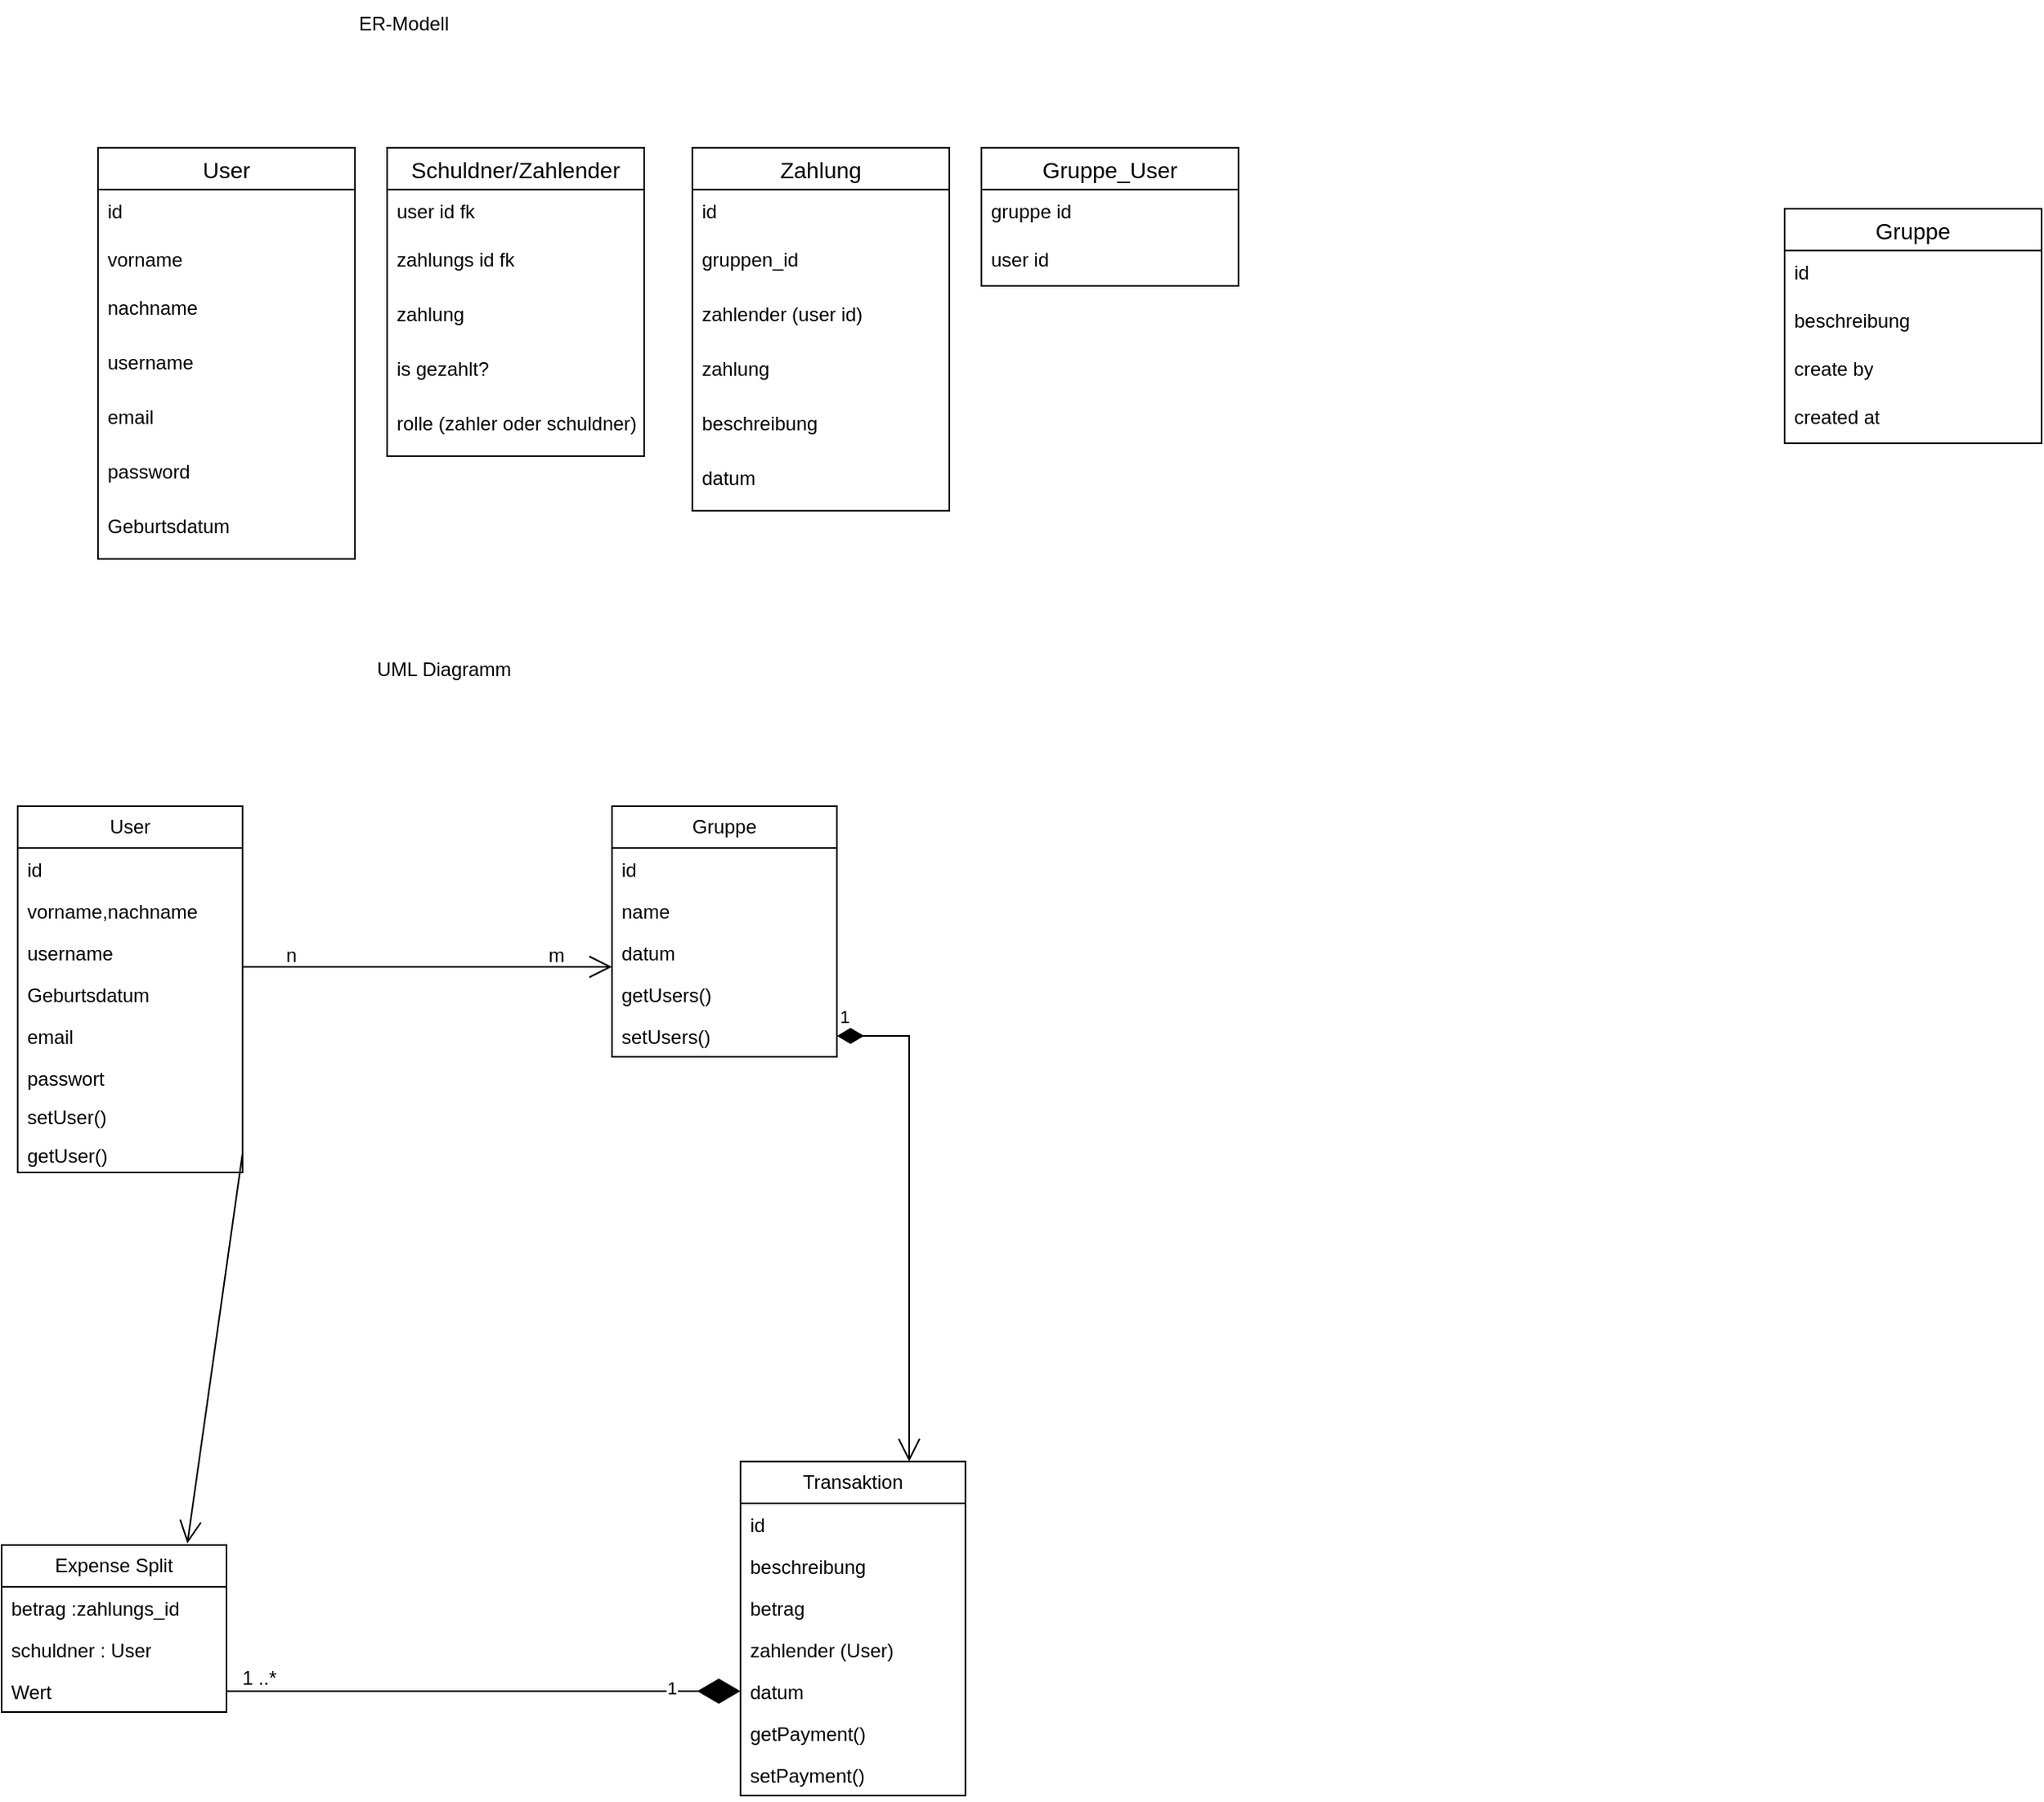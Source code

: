 <mxfile version="28.0.7">
  <diagram name="Seite-1" id="kTdZ0YlbgElcx1GPkOXy">
    <mxGraphModel dx="1489" dy="810" grid="1" gridSize="10" guides="1" tooltips="1" connect="1" arrows="1" fold="1" page="1" pageScale="1" pageWidth="3300" pageHeight="4681" math="0" shadow="0">
      <root>
        <mxCell id="0" />
        <mxCell id="1" parent="0" />
        <mxCell id="Ke4UwmJcrQvl3hzGQLo_-56" value="User" style="swimlane;fontStyle=0;childLayout=stackLayout;horizontal=1;startSize=26;horizontalStack=0;resizeParent=1;resizeParentMax=0;resizeLast=0;collapsible=1;marginBottom=0;align=center;fontSize=14;" parent="1" vertex="1">
          <mxGeometry x="90" y="410" width="160" height="256" as="geometry" />
        </mxCell>
        <mxCell id="Ke4UwmJcrQvl3hzGQLo_-57" value="id&lt;span style=&quot;white-space: pre;&quot;&gt;&#x9;&lt;/span&gt;&lt;div&gt;&lt;br&gt;&lt;/div&gt;" style="text;strokeColor=none;fillColor=none;spacingLeft=4;spacingRight=4;overflow=hidden;rotatable=0;points=[[0,0.5],[1,0.5]];portConstraint=eastwest;fontSize=12;whiteSpace=wrap;html=1;" parent="Ke4UwmJcrQvl3hzGQLo_-56" vertex="1">
          <mxGeometry y="26" width="160" height="30" as="geometry" />
        </mxCell>
        <mxCell id="Ke4UwmJcrQvl3hzGQLo_-58" value="vorname" style="text;strokeColor=none;fillColor=none;spacingLeft=4;spacingRight=4;overflow=hidden;rotatable=0;points=[[0,0.5],[1,0.5]];portConstraint=eastwest;fontSize=12;whiteSpace=wrap;html=1;" parent="Ke4UwmJcrQvl3hzGQLo_-56" vertex="1">
          <mxGeometry y="56" width="160" height="30" as="geometry" />
        </mxCell>
        <mxCell id="Ke4UwmJcrQvl3hzGQLo_-59" value="nachname" style="text;strokeColor=none;fillColor=none;spacingLeft=4;spacingRight=4;overflow=hidden;rotatable=0;points=[[0,0.5],[1,0.5]];portConstraint=eastwest;fontSize=12;whiteSpace=wrap;html=1;" parent="Ke4UwmJcrQvl3hzGQLo_-56" vertex="1">
          <mxGeometry y="86" width="160" height="34" as="geometry" />
        </mxCell>
        <mxCell id="Ke4UwmJcrQvl3hzGQLo_-68" value="username" style="text;strokeColor=none;fillColor=none;spacingLeft=4;spacingRight=4;overflow=hidden;rotatable=0;points=[[0,0.5],[1,0.5]];portConstraint=eastwest;fontSize=12;whiteSpace=wrap;html=1;" parent="Ke4UwmJcrQvl3hzGQLo_-56" vertex="1">
          <mxGeometry y="120" width="160" height="34" as="geometry" />
        </mxCell>
        <mxCell id="Ke4UwmJcrQvl3hzGQLo_-69" value="email" style="text;strokeColor=none;fillColor=none;spacingLeft=4;spacingRight=4;overflow=hidden;rotatable=0;points=[[0,0.5],[1,0.5]];portConstraint=eastwest;fontSize=12;whiteSpace=wrap;html=1;" parent="Ke4UwmJcrQvl3hzGQLo_-56" vertex="1">
          <mxGeometry y="154" width="160" height="34" as="geometry" />
        </mxCell>
        <mxCell id="Ke4UwmJcrQvl3hzGQLo_-73" value="password" style="text;strokeColor=none;fillColor=none;spacingLeft=4;spacingRight=4;overflow=hidden;rotatable=0;points=[[0,0.5],[1,0.5]];portConstraint=eastwest;fontSize=12;whiteSpace=wrap;html=1;" parent="Ke4UwmJcrQvl3hzGQLo_-56" vertex="1">
          <mxGeometry y="188" width="160" height="34" as="geometry" />
        </mxCell>
        <mxCell id="Mmg6J1vxTrajCqL-PbKi-14" value="Geburtsdatum" style="text;strokeColor=none;fillColor=none;spacingLeft=4;spacingRight=4;overflow=hidden;rotatable=0;points=[[0,0.5],[1,0.5]];portConstraint=eastwest;fontSize=12;whiteSpace=wrap;html=1;" vertex="1" parent="Ke4UwmJcrQvl3hzGQLo_-56">
          <mxGeometry y="222" width="160" height="34" as="geometry" />
        </mxCell>
        <mxCell id="Ke4UwmJcrQvl3hzGQLo_-64" value="Gruppe" style="swimlane;fontStyle=0;childLayout=stackLayout;horizontal=1;startSize=26;horizontalStack=0;resizeParent=1;resizeParentMax=0;resizeLast=0;collapsible=1;marginBottom=0;align=center;fontSize=14;" parent="1" vertex="1">
          <mxGeometry x="1140" y="448" width="160" height="146" as="geometry" />
        </mxCell>
        <mxCell id="Ke4UwmJcrQvl3hzGQLo_-65" value="id&lt;span style=&quot;white-space: pre;&quot;&gt;&#x9;&lt;/span&gt;" style="text;strokeColor=none;fillColor=none;spacingLeft=4;spacingRight=4;overflow=hidden;rotatable=0;points=[[0,0.5],[1,0.5]];portConstraint=eastwest;fontSize=12;whiteSpace=wrap;html=1;" parent="Ke4UwmJcrQvl3hzGQLo_-64" vertex="1">
          <mxGeometry y="26" width="160" height="30" as="geometry" />
        </mxCell>
        <mxCell id="Ke4UwmJcrQvl3hzGQLo_-66" value="beschreibung" style="text;strokeColor=none;fillColor=none;spacingLeft=4;spacingRight=4;overflow=hidden;rotatable=0;points=[[0,0.5],[1,0.5]];portConstraint=eastwest;fontSize=12;whiteSpace=wrap;html=1;" parent="Ke4UwmJcrQvl3hzGQLo_-64" vertex="1">
          <mxGeometry y="56" width="160" height="30" as="geometry" />
        </mxCell>
        <mxCell id="Ke4UwmJcrQvl3hzGQLo_-122" value="create by" style="text;strokeColor=none;fillColor=none;spacingLeft=4;spacingRight=4;overflow=hidden;rotatable=0;points=[[0,0.5],[1,0.5]];portConstraint=eastwest;fontSize=12;whiteSpace=wrap;html=1;" parent="Ke4UwmJcrQvl3hzGQLo_-64" vertex="1">
          <mxGeometry y="86" width="160" height="30" as="geometry" />
        </mxCell>
        <mxCell id="Ke4UwmJcrQvl3hzGQLo_-123" value="created at" style="text;strokeColor=none;fillColor=none;spacingLeft=4;spacingRight=4;overflow=hidden;rotatable=0;points=[[0,0.5],[1,0.5]];portConstraint=eastwest;fontSize=12;whiteSpace=wrap;html=1;" parent="Ke4UwmJcrQvl3hzGQLo_-64" vertex="1">
          <mxGeometry y="116" width="160" height="30" as="geometry" />
        </mxCell>
        <mxCell id="Ke4UwmJcrQvl3hzGQLo_-79" value="Zahlung" style="swimlane;fontStyle=0;childLayout=stackLayout;horizontal=1;startSize=26;horizontalStack=0;resizeParent=1;resizeParentMax=0;resizeLast=0;collapsible=1;marginBottom=0;align=center;fontSize=14;" parent="1" vertex="1">
          <mxGeometry x="460" y="410" width="160" height="226" as="geometry" />
        </mxCell>
        <mxCell id="Ke4UwmJcrQvl3hzGQLo_-80" value="id&lt;span style=&quot;white-space: pre;&quot;&gt;&#x9;&lt;/span&gt;&lt;div&gt;&lt;br&gt;&lt;/div&gt;" style="text;strokeColor=none;fillColor=none;spacingLeft=4;spacingRight=4;overflow=hidden;rotatable=0;points=[[0,0.5],[1,0.5]];portConstraint=eastwest;fontSize=12;whiteSpace=wrap;html=1;" parent="Ke4UwmJcrQvl3hzGQLo_-79" vertex="1">
          <mxGeometry y="26" width="160" height="30" as="geometry" />
        </mxCell>
        <mxCell id="Ke4UwmJcrQvl3hzGQLo_-82" value="gruppen_id" style="text;strokeColor=none;fillColor=none;spacingLeft=4;spacingRight=4;overflow=hidden;rotatable=0;points=[[0,0.5],[1,0.5]];portConstraint=eastwest;fontSize=12;whiteSpace=wrap;html=1;" parent="Ke4UwmJcrQvl3hzGQLo_-79" vertex="1">
          <mxGeometry y="56" width="160" height="34" as="geometry" />
        </mxCell>
        <mxCell id="Ke4UwmJcrQvl3hzGQLo_-83" value="zahlender (user id)" style="text;strokeColor=none;fillColor=none;spacingLeft=4;spacingRight=4;overflow=hidden;rotatable=0;points=[[0,0.5],[1,0.5]];portConstraint=eastwest;fontSize=12;whiteSpace=wrap;html=1;" parent="Ke4UwmJcrQvl3hzGQLo_-79" vertex="1">
          <mxGeometry y="90" width="160" height="34" as="geometry" />
        </mxCell>
        <mxCell id="Ke4UwmJcrQvl3hzGQLo_-84" value="zahlung" style="text;strokeColor=none;fillColor=none;spacingLeft=4;spacingRight=4;overflow=hidden;rotatable=0;points=[[0,0.5],[1,0.5]];portConstraint=eastwest;fontSize=12;whiteSpace=wrap;html=1;" parent="Ke4UwmJcrQvl3hzGQLo_-79" vertex="1">
          <mxGeometry y="124" width="160" height="34" as="geometry" />
        </mxCell>
        <mxCell id="Ke4UwmJcrQvl3hzGQLo_-86" value="beschreibung" style="text;strokeColor=none;fillColor=none;spacingLeft=4;spacingRight=4;overflow=hidden;rotatable=0;points=[[0,0.5],[1,0.5]];portConstraint=eastwest;fontSize=12;whiteSpace=wrap;html=1;" parent="Ke4UwmJcrQvl3hzGQLo_-79" vertex="1">
          <mxGeometry y="158" width="160" height="34" as="geometry" />
        </mxCell>
        <mxCell id="Ke4UwmJcrQvl3hzGQLo_-87" value="datum" style="text;strokeColor=none;fillColor=none;spacingLeft=4;spacingRight=4;overflow=hidden;rotatable=0;points=[[0,0.5],[1,0.5]];portConstraint=eastwest;fontSize=12;whiteSpace=wrap;html=1;" parent="Ke4UwmJcrQvl3hzGQLo_-79" vertex="1">
          <mxGeometry y="192" width="160" height="34" as="geometry" />
        </mxCell>
        <mxCell id="Ke4UwmJcrQvl3hzGQLo_-115" value="Schuldner/Zahlender" style="swimlane;fontStyle=0;childLayout=stackLayout;horizontal=1;startSize=26;horizontalStack=0;resizeParent=1;resizeParentMax=0;resizeLast=0;collapsible=1;marginBottom=0;align=center;fontSize=14;" parent="1" vertex="1">
          <mxGeometry x="270" y="410" width="160" height="192" as="geometry" />
        </mxCell>
        <mxCell id="Ke4UwmJcrQvl3hzGQLo_-117" value="user id fk" style="text;strokeColor=none;fillColor=none;spacingLeft=4;spacingRight=4;overflow=hidden;rotatable=0;points=[[0,0.5],[1,0.5]];portConstraint=eastwest;fontSize=12;whiteSpace=wrap;html=1;" parent="Ke4UwmJcrQvl3hzGQLo_-115" vertex="1">
          <mxGeometry y="26" width="160" height="30" as="geometry" />
        </mxCell>
        <mxCell id="Ke4UwmJcrQvl3hzGQLo_-118" value="zahlungs id fk" style="text;strokeColor=none;fillColor=none;spacingLeft=4;spacingRight=4;overflow=hidden;rotatable=0;points=[[0,0.5],[1,0.5]];portConstraint=eastwest;fontSize=12;whiteSpace=wrap;html=1;" parent="Ke4UwmJcrQvl3hzGQLo_-115" vertex="1">
          <mxGeometry y="56" width="160" height="34" as="geometry" />
        </mxCell>
        <mxCell id="Ke4UwmJcrQvl3hzGQLo_-119" value="zahlung" style="text;strokeColor=none;fillColor=none;spacingLeft=4;spacingRight=4;overflow=hidden;rotatable=0;points=[[0,0.5],[1,0.5]];portConstraint=eastwest;fontSize=12;whiteSpace=wrap;html=1;" parent="Ke4UwmJcrQvl3hzGQLo_-115" vertex="1">
          <mxGeometry y="90" width="160" height="34" as="geometry" />
        </mxCell>
        <mxCell id="Ke4UwmJcrQvl3hzGQLo_-135" value="is gezahlt?" style="text;strokeColor=none;fillColor=none;spacingLeft=4;spacingRight=4;overflow=hidden;rotatable=0;points=[[0,0.5],[1,0.5]];portConstraint=eastwest;fontSize=12;whiteSpace=wrap;html=1;" parent="Ke4UwmJcrQvl3hzGQLo_-115" vertex="1">
          <mxGeometry y="124" width="160" height="34" as="geometry" />
        </mxCell>
        <mxCell id="Ke4UwmJcrQvl3hzGQLo_-136" value="rolle (zahler oder schuldner)" style="text;strokeColor=none;fillColor=none;spacingLeft=4;spacingRight=4;overflow=hidden;rotatable=0;points=[[0,0.5],[1,0.5]];portConstraint=eastwest;fontSize=12;whiteSpace=wrap;html=1;" parent="Ke4UwmJcrQvl3hzGQLo_-115" vertex="1">
          <mxGeometry y="158" width="160" height="34" as="geometry" />
        </mxCell>
        <mxCell id="Ke4UwmJcrQvl3hzGQLo_-124" value="Gruppe_User" style="swimlane;fontStyle=0;childLayout=stackLayout;horizontal=1;startSize=26;horizontalStack=0;resizeParent=1;resizeParentMax=0;resizeLast=0;collapsible=1;marginBottom=0;align=center;fontSize=14;" parent="1" vertex="1">
          <mxGeometry x="640" y="410" width="160" height="86" as="geometry" />
        </mxCell>
        <mxCell id="Ke4UwmJcrQvl3hzGQLo_-125" value="gruppe id" style="text;strokeColor=none;fillColor=none;spacingLeft=4;spacingRight=4;overflow=hidden;rotatable=0;points=[[0,0.5],[1,0.5]];portConstraint=eastwest;fontSize=12;whiteSpace=wrap;html=1;" parent="Ke4UwmJcrQvl3hzGQLo_-124" vertex="1">
          <mxGeometry y="26" width="160" height="30" as="geometry" />
        </mxCell>
        <mxCell id="Ke4UwmJcrQvl3hzGQLo_-126" value="user id" style="text;strokeColor=none;fillColor=none;spacingLeft=4;spacingRight=4;overflow=hidden;rotatable=0;points=[[0,0.5],[1,0.5]];portConstraint=eastwest;fontSize=12;whiteSpace=wrap;html=1;" parent="Ke4UwmJcrQvl3hzGQLo_-124" vertex="1">
          <mxGeometry y="56" width="160" height="30" as="geometry" />
        </mxCell>
        <mxCell id="Mmg6J1vxTrajCqL-PbKi-1" value="User" style="swimlane;fontStyle=0;childLayout=stackLayout;horizontal=1;startSize=26;fillColor=none;horizontalStack=0;resizeParent=1;resizeParentMax=0;resizeLast=0;collapsible=1;marginBottom=0;whiteSpace=wrap;html=1;" vertex="1" parent="1">
          <mxGeometry x="40" y="820" width="140" height="228" as="geometry" />
        </mxCell>
        <mxCell id="Mmg6J1vxTrajCqL-PbKi-2" value="id" style="text;strokeColor=none;fillColor=none;align=left;verticalAlign=top;spacingLeft=4;spacingRight=4;overflow=hidden;rotatable=0;points=[[0,0.5],[1,0.5]];portConstraint=eastwest;whiteSpace=wrap;html=1;" vertex="1" parent="Mmg6J1vxTrajCqL-PbKi-1">
          <mxGeometry y="26" width="140" height="26" as="geometry" />
        </mxCell>
        <mxCell id="Mmg6J1vxTrajCqL-PbKi-3" value="vorname,nachname&lt;span style=&quot;white-space: pre;&quot;&gt;&#x9;&lt;/span&gt;&lt;span style=&quot;white-space: pre;&quot;&gt;&#x9;&lt;/span&gt;&lt;span style=&quot;white-space: pre;&quot;&gt;&#x9;&lt;/span&gt;&lt;span style=&quot;white-space: pre;&quot;&gt;&#x9;&lt;/span&gt;" style="text;strokeColor=none;fillColor=none;align=left;verticalAlign=top;spacingLeft=4;spacingRight=4;overflow=hidden;rotatable=0;points=[[0,0.5],[1,0.5]];portConstraint=eastwest;whiteSpace=wrap;html=1;" vertex="1" parent="Mmg6J1vxTrajCqL-PbKi-1">
          <mxGeometry y="52" width="140" height="26" as="geometry" />
        </mxCell>
        <mxCell id="Mmg6J1vxTrajCqL-PbKi-4" value="username" style="text;strokeColor=none;fillColor=none;align=left;verticalAlign=top;spacingLeft=4;spacingRight=4;overflow=hidden;rotatable=0;points=[[0,0.5],[1,0.5]];portConstraint=eastwest;whiteSpace=wrap;html=1;" vertex="1" parent="Mmg6J1vxTrajCqL-PbKi-1">
          <mxGeometry y="78" width="140" height="26" as="geometry" />
        </mxCell>
        <mxCell id="Mmg6J1vxTrajCqL-PbKi-7" value="Geburtsdatum" style="text;strokeColor=none;fillColor=none;align=left;verticalAlign=top;spacingLeft=4;spacingRight=4;overflow=hidden;rotatable=0;points=[[0,0.5],[1,0.5]];portConstraint=eastwest;whiteSpace=wrap;html=1;" vertex="1" parent="Mmg6J1vxTrajCqL-PbKi-1">
          <mxGeometry y="104" width="140" height="26" as="geometry" />
        </mxCell>
        <mxCell id="Mmg6J1vxTrajCqL-PbKi-8" value="email" style="text;strokeColor=none;fillColor=none;align=left;verticalAlign=top;spacingLeft=4;spacingRight=4;overflow=hidden;rotatable=0;points=[[0,0.5],[1,0.5]];portConstraint=eastwest;whiteSpace=wrap;html=1;" vertex="1" parent="Mmg6J1vxTrajCqL-PbKi-1">
          <mxGeometry y="130" width="140" height="26" as="geometry" />
        </mxCell>
        <mxCell id="Mmg6J1vxTrajCqL-PbKi-9" value="passwort" style="text;strokeColor=none;fillColor=none;align=left;verticalAlign=top;spacingLeft=4;spacingRight=4;overflow=hidden;rotatable=0;points=[[0,0.5],[1,0.5]];portConstraint=eastwest;whiteSpace=wrap;html=1;" vertex="1" parent="Mmg6J1vxTrajCqL-PbKi-1">
          <mxGeometry y="156" width="140" height="24" as="geometry" />
        </mxCell>
        <mxCell id="Mmg6J1vxTrajCqL-PbKi-54" value="setUser()" style="text;strokeColor=none;fillColor=none;align=left;verticalAlign=top;spacingLeft=4;spacingRight=4;overflow=hidden;rotatable=0;points=[[0,0.5],[1,0.5]];portConstraint=eastwest;whiteSpace=wrap;html=1;" vertex="1" parent="Mmg6J1vxTrajCqL-PbKi-1">
          <mxGeometry y="180" width="140" height="24" as="geometry" />
        </mxCell>
        <mxCell id="Mmg6J1vxTrajCqL-PbKi-56" value="getUser()" style="text;strokeColor=none;fillColor=none;align=left;verticalAlign=top;spacingLeft=4;spacingRight=4;overflow=hidden;rotatable=0;points=[[0,0.5],[1,0.5]];portConstraint=eastwest;whiteSpace=wrap;html=1;" vertex="1" parent="Mmg6J1vxTrajCqL-PbKi-1">
          <mxGeometry y="204" width="140" height="24" as="geometry" />
        </mxCell>
        <mxCell id="Mmg6J1vxTrajCqL-PbKi-5" value="UML Diagramm" style="text;html=1;align=center;verticalAlign=middle;resizable=0;points=[];autosize=1;strokeColor=none;fillColor=none;" vertex="1" parent="1">
          <mxGeometry x="250" y="720" width="110" height="30" as="geometry" />
        </mxCell>
        <mxCell id="Mmg6J1vxTrajCqL-PbKi-6" value="ER-Modell" style="text;html=1;align=center;verticalAlign=middle;resizable=0;points=[];autosize=1;strokeColor=none;fillColor=none;" vertex="1" parent="1">
          <mxGeometry x="240" y="318" width="80" height="30" as="geometry" />
        </mxCell>
        <mxCell id="Mmg6J1vxTrajCqL-PbKi-15" value="Transaktion" style="swimlane;fontStyle=0;childLayout=stackLayout;horizontal=1;startSize=26;fillColor=none;horizontalStack=0;resizeParent=1;resizeParentMax=0;resizeLast=0;collapsible=1;marginBottom=0;whiteSpace=wrap;html=1;" vertex="1" parent="1">
          <mxGeometry x="490" y="1228" width="140" height="208" as="geometry" />
        </mxCell>
        <mxCell id="Mmg6J1vxTrajCqL-PbKi-16" value="id" style="text;strokeColor=none;fillColor=none;align=left;verticalAlign=top;spacingLeft=4;spacingRight=4;overflow=hidden;rotatable=0;points=[[0,0.5],[1,0.5]];portConstraint=eastwest;whiteSpace=wrap;html=1;" vertex="1" parent="Mmg6J1vxTrajCqL-PbKi-15">
          <mxGeometry y="26" width="140" height="26" as="geometry" />
        </mxCell>
        <mxCell id="Mmg6J1vxTrajCqL-PbKi-17" value="beschreibung&lt;span style=&quot;white-space: pre;&quot;&gt;&#x9;&lt;/span&gt;&lt;span style=&quot;white-space: pre;&quot;&gt;&#x9;&lt;/span&gt;&lt;span style=&quot;white-space: pre;&quot;&gt;&#x9;&lt;/span&gt;&lt;span style=&quot;white-space: pre;&quot;&gt;&#x9;&lt;/span&gt;" style="text;strokeColor=none;fillColor=none;align=left;verticalAlign=top;spacingLeft=4;spacingRight=4;overflow=hidden;rotatable=0;points=[[0,0.5],[1,0.5]];portConstraint=eastwest;whiteSpace=wrap;html=1;" vertex="1" parent="Mmg6J1vxTrajCqL-PbKi-15">
          <mxGeometry y="52" width="140" height="26" as="geometry" />
        </mxCell>
        <mxCell id="Mmg6J1vxTrajCqL-PbKi-18" value="betrag" style="text;strokeColor=none;fillColor=none;align=left;verticalAlign=top;spacingLeft=4;spacingRight=4;overflow=hidden;rotatable=0;points=[[0,0.5],[1,0.5]];portConstraint=eastwest;whiteSpace=wrap;html=1;" vertex="1" parent="Mmg6J1vxTrajCqL-PbKi-15">
          <mxGeometry y="78" width="140" height="26" as="geometry" />
        </mxCell>
        <mxCell id="Mmg6J1vxTrajCqL-PbKi-19" value="zahlender (User)" style="text;strokeColor=none;fillColor=none;align=left;verticalAlign=top;spacingLeft=4;spacingRight=4;overflow=hidden;rotatable=0;points=[[0,0.5],[1,0.5]];portConstraint=eastwest;whiteSpace=wrap;html=1;" vertex="1" parent="Mmg6J1vxTrajCqL-PbKi-15">
          <mxGeometry y="104" width="140" height="26" as="geometry" />
        </mxCell>
        <mxCell id="Mmg6J1vxTrajCqL-PbKi-22" value="datum" style="text;strokeColor=none;fillColor=none;align=left;verticalAlign=top;spacingLeft=4;spacingRight=4;overflow=hidden;rotatable=0;points=[[0,0.5],[1,0.5]];portConstraint=eastwest;whiteSpace=wrap;html=1;" vertex="1" parent="Mmg6J1vxTrajCqL-PbKi-15">
          <mxGeometry y="130" width="140" height="26" as="geometry" />
        </mxCell>
        <mxCell id="Mmg6J1vxTrajCqL-PbKi-82" value="getPayment()" style="text;strokeColor=none;fillColor=none;align=left;verticalAlign=top;spacingLeft=4;spacingRight=4;overflow=hidden;rotatable=0;points=[[0,0.5],[1,0.5]];portConstraint=eastwest;whiteSpace=wrap;html=1;" vertex="1" parent="Mmg6J1vxTrajCqL-PbKi-15">
          <mxGeometry y="156" width="140" height="26" as="geometry" />
        </mxCell>
        <mxCell id="Mmg6J1vxTrajCqL-PbKi-83" value="setPayment()" style="text;strokeColor=none;fillColor=none;align=left;verticalAlign=top;spacingLeft=4;spacingRight=4;overflow=hidden;rotatable=0;points=[[0,0.5],[1,0.5]];portConstraint=eastwest;whiteSpace=wrap;html=1;" vertex="1" parent="Mmg6J1vxTrajCqL-PbKi-15">
          <mxGeometry y="182" width="140" height="26" as="geometry" />
        </mxCell>
        <mxCell id="Mmg6J1vxTrajCqL-PbKi-28" value="Expense Split" style="swimlane;fontStyle=0;childLayout=stackLayout;horizontal=1;startSize=26;fillColor=none;horizontalStack=0;resizeParent=1;resizeParentMax=0;resizeLast=0;collapsible=1;marginBottom=0;whiteSpace=wrap;html=1;" vertex="1" parent="1">
          <mxGeometry x="30" y="1280" width="140" height="104" as="geometry" />
        </mxCell>
        <mxCell id="Mmg6J1vxTrajCqL-PbKi-31" value="betrag :zahlungs_id" style="text;strokeColor=none;fillColor=none;align=left;verticalAlign=top;spacingLeft=4;spacingRight=4;overflow=hidden;rotatable=0;points=[[0,0.5],[1,0.5]];portConstraint=eastwest;whiteSpace=wrap;html=1;" vertex="1" parent="Mmg6J1vxTrajCqL-PbKi-28">
          <mxGeometry y="26" width="140" height="26" as="geometry" />
        </mxCell>
        <mxCell id="Mmg6J1vxTrajCqL-PbKi-33" value="schuldner : User" style="text;strokeColor=none;fillColor=none;align=left;verticalAlign=top;spacingLeft=4;spacingRight=4;overflow=hidden;rotatable=0;points=[[0,0.5],[1,0.5]];portConstraint=eastwest;whiteSpace=wrap;html=1;" vertex="1" parent="Mmg6J1vxTrajCqL-PbKi-28">
          <mxGeometry y="52" width="140" height="26" as="geometry" />
        </mxCell>
        <mxCell id="Mmg6J1vxTrajCqL-PbKi-90" value="Wert" style="text;strokeColor=none;fillColor=none;align=left;verticalAlign=top;spacingLeft=4;spacingRight=4;overflow=hidden;rotatable=0;points=[[0,0.5],[1,0.5]];portConstraint=eastwest;whiteSpace=wrap;html=1;" vertex="1" parent="Mmg6J1vxTrajCqL-PbKi-28">
          <mxGeometry y="78" width="140" height="26" as="geometry" />
        </mxCell>
        <mxCell id="Mmg6J1vxTrajCqL-PbKi-38" value="Gruppe" style="swimlane;fontStyle=0;childLayout=stackLayout;horizontal=1;startSize=26;fillColor=none;horizontalStack=0;resizeParent=1;resizeParentMax=0;resizeLast=0;collapsible=1;marginBottom=0;whiteSpace=wrap;html=1;" vertex="1" parent="1">
          <mxGeometry x="410" y="820" width="140" height="156" as="geometry" />
        </mxCell>
        <mxCell id="Mmg6J1vxTrajCqL-PbKi-39" value="id" style="text;strokeColor=none;fillColor=none;align=left;verticalAlign=top;spacingLeft=4;spacingRight=4;overflow=hidden;rotatable=0;points=[[0,0.5],[1,0.5]];portConstraint=eastwest;whiteSpace=wrap;html=1;" vertex="1" parent="Mmg6J1vxTrajCqL-PbKi-38">
          <mxGeometry y="26" width="140" height="26" as="geometry" />
        </mxCell>
        <mxCell id="Mmg6J1vxTrajCqL-PbKi-40" value="name&lt;span style=&quot;white-space: pre;&quot;&gt;&#x9;&lt;/span&gt;" style="text;strokeColor=none;fillColor=none;align=left;verticalAlign=top;spacingLeft=4;spacingRight=4;overflow=hidden;rotatable=0;points=[[0,0.5],[1,0.5]];portConstraint=eastwest;whiteSpace=wrap;html=1;" vertex="1" parent="Mmg6J1vxTrajCqL-PbKi-38">
          <mxGeometry y="52" width="140" height="26" as="geometry" />
        </mxCell>
        <mxCell id="Mmg6J1vxTrajCqL-PbKi-52" value="datum" style="text;strokeColor=none;fillColor=none;align=left;verticalAlign=top;spacingLeft=4;spacingRight=4;overflow=hidden;rotatable=0;points=[[0,0.5],[1,0.5]];portConstraint=eastwest;whiteSpace=wrap;html=1;" vertex="1" parent="Mmg6J1vxTrajCqL-PbKi-38">
          <mxGeometry y="78" width="140" height="26" as="geometry" />
        </mxCell>
        <mxCell id="Mmg6J1vxTrajCqL-PbKi-78" value="getUsers()" style="text;strokeColor=none;fillColor=none;align=left;verticalAlign=top;spacingLeft=4;spacingRight=4;overflow=hidden;rotatable=0;points=[[0,0.5],[1,0.5]];portConstraint=eastwest;whiteSpace=wrap;html=1;" vertex="1" parent="Mmg6J1vxTrajCqL-PbKi-38">
          <mxGeometry y="104" width="140" height="26" as="geometry" />
        </mxCell>
        <mxCell id="Mmg6J1vxTrajCqL-PbKi-79" value="setUsers()" style="text;strokeColor=none;fillColor=none;align=left;verticalAlign=top;spacingLeft=4;spacingRight=4;overflow=hidden;rotatable=0;points=[[0,0.5],[1,0.5]];portConstraint=eastwest;whiteSpace=wrap;html=1;" vertex="1" parent="Mmg6J1vxTrajCqL-PbKi-38">
          <mxGeometry y="130" width="140" height="26" as="geometry" />
        </mxCell>
        <mxCell id="Mmg6J1vxTrajCqL-PbKi-51" value="" style="endArrow=open;endFill=1;endSize=12;html=1;rounded=0;exitX=1;exitY=0.5;exitDx=0;exitDy=0;entryX=0.826;entryY=-0.009;entryDx=0;entryDy=0;entryPerimeter=0;" edge="1" parent="1" target="Mmg6J1vxTrajCqL-PbKi-28">
          <mxGeometry width="160" relative="1" as="geometry">
            <mxPoint x="180" y="1036" as="sourcePoint" />
            <mxPoint x="250" y="1040" as="targetPoint" />
          </mxGeometry>
        </mxCell>
        <mxCell id="Mmg6J1vxTrajCqL-PbKi-86" value="1" style="endArrow=open;html=1;endSize=12;startArrow=diamondThin;startSize=14;startFill=1;edgeStyle=orthogonalEdgeStyle;align=left;verticalAlign=bottom;rounded=0;exitX=1;exitY=0.5;exitDx=0;exitDy=0;entryX=0.75;entryY=0;entryDx=0;entryDy=0;" edge="1" parent="1" source="Mmg6J1vxTrajCqL-PbKi-79" target="Mmg6J1vxTrajCqL-PbKi-15">
          <mxGeometry x="-1" y="3" relative="1" as="geometry">
            <mxPoint x="450" y="1096" as="sourcePoint" />
            <mxPoint x="610" y="1096" as="targetPoint" />
          </mxGeometry>
        </mxCell>
        <mxCell id="Mmg6J1vxTrajCqL-PbKi-49" value="" style="endArrow=diamondThin;endFill=1;endSize=24;html=1;rounded=0;entryX=0;entryY=0.5;entryDx=0;entryDy=0;exitX=1;exitY=0.5;exitDx=0;exitDy=0;" edge="1" parent="1" source="Mmg6J1vxTrajCqL-PbKi-90" target="Mmg6J1vxTrajCqL-PbKi-22">
          <mxGeometry width="160" relative="1" as="geometry">
            <mxPoint x="270" y="1143.5" as="sourcePoint" />
            <mxPoint x="430" y="1143.5" as="targetPoint" />
          </mxGeometry>
        </mxCell>
        <mxCell id="Mmg6J1vxTrajCqL-PbKi-100" value="1" style="edgeLabel;html=1;align=center;verticalAlign=middle;resizable=0;points=[];" vertex="1" connectable="0" parent="Mmg6J1vxTrajCqL-PbKi-49">
          <mxGeometry x="0.73" y="2" relative="1" as="geometry">
            <mxPoint as="offset" />
          </mxGeometry>
        </mxCell>
        <mxCell id="Mmg6J1vxTrajCqL-PbKi-96" value="" style="endArrow=open;endFill=1;endSize=12;html=1;rounded=0;" edge="1" parent="1">
          <mxGeometry width="160" relative="1" as="geometry">
            <mxPoint x="180" y="920" as="sourcePoint" />
            <mxPoint x="410" y="920" as="targetPoint" />
          </mxGeometry>
        </mxCell>
        <mxCell id="Mmg6J1vxTrajCqL-PbKi-97" value="n" style="text;html=1;align=center;verticalAlign=middle;resizable=0;points=[];autosize=1;strokeColor=none;fillColor=none;" vertex="1" parent="1">
          <mxGeometry x="195" y="898" width="30" height="30" as="geometry" />
        </mxCell>
        <mxCell id="Mmg6J1vxTrajCqL-PbKi-98" value="m" style="text;html=1;align=center;verticalAlign=middle;resizable=0;points=[];autosize=1;strokeColor=none;fillColor=none;" vertex="1" parent="1">
          <mxGeometry x="360" y="898" width="30" height="30" as="geometry" />
        </mxCell>
        <mxCell id="Mmg6J1vxTrajCqL-PbKi-99" value="1 ..*" style="text;html=1;align=center;verticalAlign=middle;resizable=0;points=[];autosize=1;strokeColor=none;fillColor=none;" vertex="1" parent="1">
          <mxGeometry x="170" y="1348" width="40" height="30" as="geometry" />
        </mxCell>
      </root>
    </mxGraphModel>
  </diagram>
</mxfile>
